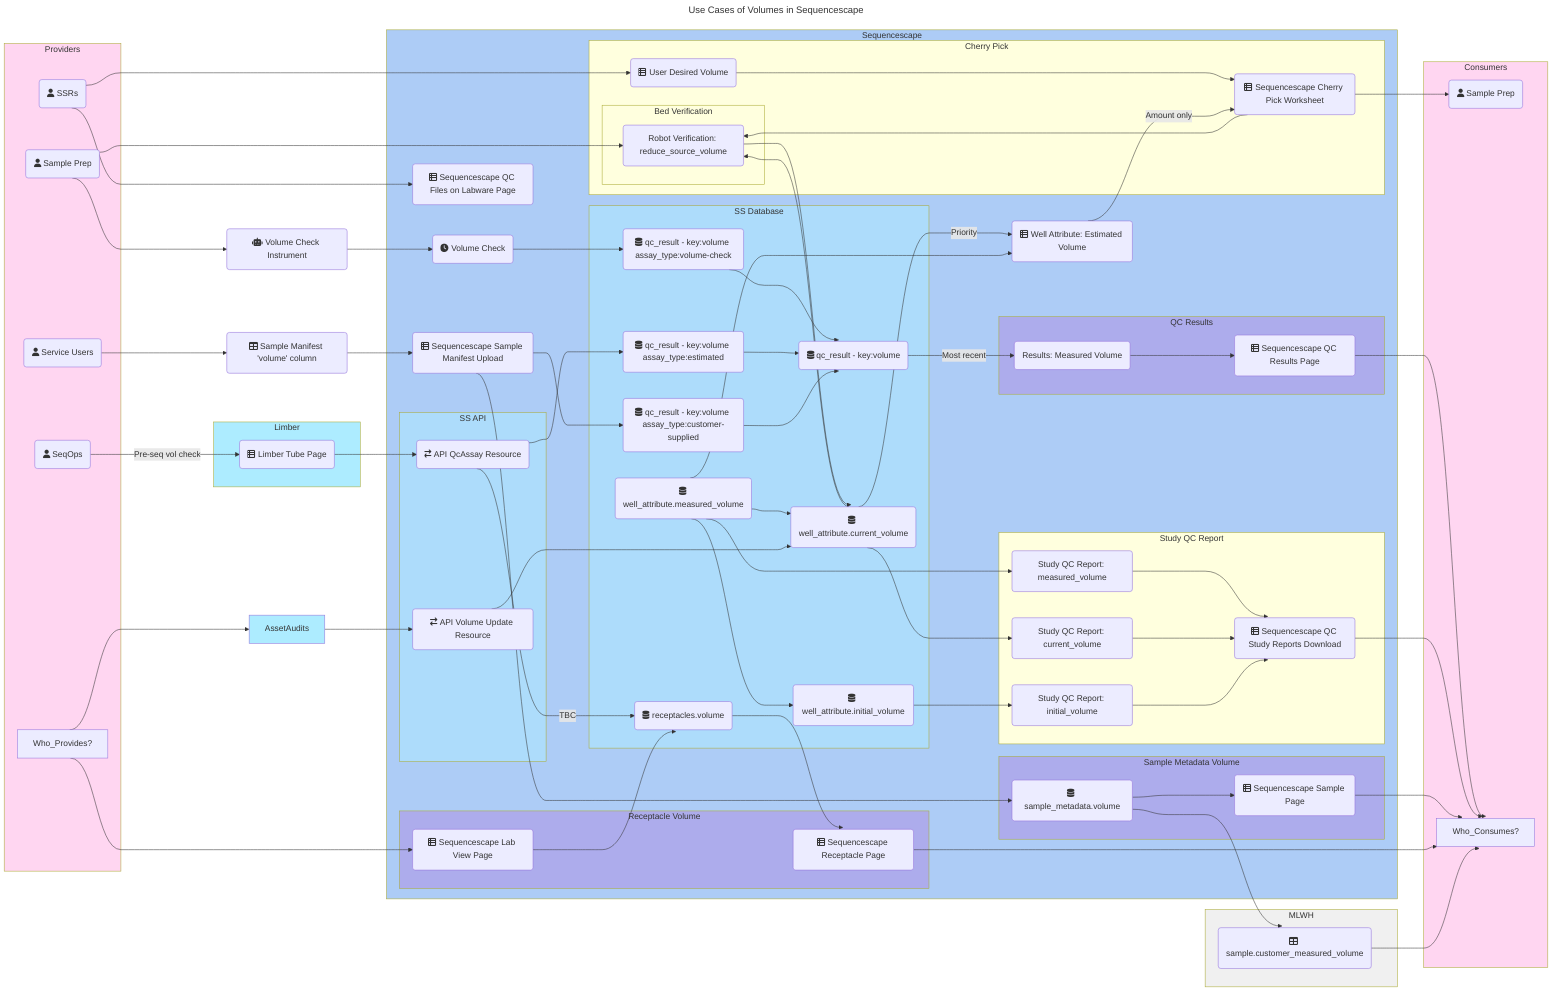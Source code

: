 ---
title: Use Cases of Volumes in Sequencescape
---
%%{ init: { 
    'flowchart': { 'curve': 'bumpX' },  
    'theme': 'default'
  }
}%%
flowchart LR
    %% Nodes
        %% Users
        User_ServiceUsers(fa:fa-user Service Users)
        User_SeqOps(fa:fa-user SeqOps)
        Provider_SamplePrep(fa:fa-user Sample Prep)
        Consumer_SamplePrep(fa:fa-user Sample Prep)
        User_VolCheckInstr(fa:fa-robot Volume Check Instrument)
        User_SSR(fa:fa-user SSRs)
        %% Interface
        Pg_LB_Tube(fa:fa-table-list Limber Tube Page)
        Pg_SS_CherryPickWorksheet(fa:fa-table-list Sequencescape Cherry Pick Worksheet)
        Pg_SS_LabView(fa:fa-table-list Sequencescape Lab View Page)
        Pg_SS_QcFileLabware(fa:fa-table-list Sequencescape QC Files on Labware Page)
        Pg_SS_QcResults(fa:fa-table-list Sequencescape QC Results Page)
        Pg_SS_QcStudyReports(fa:fa-table-list Sequencescape QC Study Reports Download)
        Pg_SS_Receptacle(fa:fa-table-list Sequencescape Receptacle Page)
        Pg_SS_Sample(fa:fa-table-list Sequencescape Sample Page)
        Pg_SS_SampleManifestUpload(fa:fa-table-list Sequencescape Sample Manifest Upload)
        %% Components
        CP_SS_DesiredVolume(fa:fa-table-list User Desired Volume)
        CP_SS_CronVolumeCheck(fa:fa-clock Volume Check)
        CP_SS_RobotVerfication(Robot Verification: reduce_source_volume)
        CP_SS_WellAttrEstVol(fa:fa-table-list Well Attribute: Estimated Volume)
        CP_SS_QcResults_MeasVol(Results: Measured Volume)
        CP_SS_StudyReports_MeasVol(Study QC Report: measured_volume)
        CP_SS_StudyReports_CurrentVol(Study QC Report: current_volume)
        CP_SS_StudyReports_InitialVol(Study QC Report: initial_volume)
        %% API
        API_SS_QcAssayResource(fa:fa-arrow-right-arrow-left API QcAssay Resource)
        API_SS_VolumeUpdateResource(fa:fa-arrow-right-arrow-left API Volume Update Resource)
        %% Data
        Mn_SampleVolCol(fa:fa-table Sample Manifest 'volume' column)
        DB_SS_ReceptaclesVol(fa:fa-database receptacles.volume)
        DB_SS_SampleMetDatVol(fa:fa-database sample_metadata.volume)
        DB_SS_QcResultVol(fa:fa-database qc_result - key:volume)
        DB_SS_QcResultVolEst(fa:fa-database qc_result - key:volume assay_type:estimated)
        DB_SS_QcResultVolChk(fa:fa-database qc_result - key:volume assay_type:volume-check)
        DB_SS_QcResultVolCusSup(fa:fa-database qc_result - key:volume assay_type:customer-supplied)
        DB_SS_WellAttrIniVol(fa:fa-database well_attribute.initial_volume)
        DB_SS_WellAttrCurrVol(fa:fa-database well_attribute.current_volume)
        DB_SS_WellAttrMeasVol(fa:fa-database well_attribute.measured_volume)
        DB_MLWH_SampleCustMeasVol(fa:fa-table sample.customer_measured_volume)

    %% Groupings of nodes
        subgraph Providers
            User_ServiceUsers
            Provider_SamplePrep
            User_SeqOps
            User_SSR
            %% User_VolCheckInstr
            Who_Provides?
        end
        subgraph Limber
            Pg_LB_Tube
        end
        subgraph Sequencescape
            CP_SS_CronVolumeCheck
            CP_SS_WellAttrEstVol
            Pg_SS_QcFileLabware
            Pg_SS_SampleManifestUpload

            subgraph Graph_SS_SMV["Sample Metadata Volume"]
                DB_SS_SampleMetDatVol
                Pg_SS_Sample
            end
            subgraph Graph_SS_RV["Receptacle Volume"]
                Pg_SS_LabView
                Pg_SS_Receptacle
            end
            subgraph Graph_SS_QC["QC Results"]
                CP_SS_QcResults_MeasVol
                Pg_SS_QcResults
            end
            subgraph Graph_SS_SR["Study QC Report"]
                CP_SS_StudyReports_MeasVol
                CP_SS_StudyReports_CurrentVol
                CP_SS_StudyReports_InitialVol
                Pg_SS_QcStudyReports
            end
            subgraph Graph_SS_CP["Cherry Pick"]
                CP_SS_DesiredVolume
                Pg_SS_CherryPickWorksheet
                subgraph Graph_SS_BedVeri["Bed Verification"]
                    CP_SS_RobotVerfication
                end
            end
            subgraph Graph_SS_DB["SS Database"]
                DB_SS_QcResultVol
                DB_SS_QcResultVolChk --> DB_SS_QcResultVol
                DB_SS_QcResultVolEst --> DB_SS_QcResultVol
                DB_SS_QcResultVolCusSup --> DB_SS_QcResultVol
                DB_SS_WellAttrMeasVol
                DB_SS_WellAttrMeasVol --> DB_SS_WellAttrIniVol
                DB_SS_WellAttrMeasVol --> DB_SS_WellAttrCurrVol
                DB_SS_ReceptaclesVol
            end
            subgraph Graph_SS_API["SS API"]
                API_SS_QcAssayResource
                API_SS_VolumeUpdateResource
            end
        end
        subgraph MLWH
            DB_MLWH_SampleCustMeasVol
        end
        subgraph Consumers
            Consumer_SamplePrep
            Who_Consumes?
        end

    %% Edge connections between nodes
        User_ServiceUsers --> Mn_SampleVolCol --> Pg_SS_SampleManifestUpload --> DB_SS_SampleMetDatVol & DB_SS_QcResultVolCusSup

        Provider_SamplePrep --> User_VolCheckInstr --> CP_SS_CronVolumeCheck --> DB_SS_QcResultVolChk
        User_SeqOps -- "Pre-seq vol check" --> Pg_LB_Tube

        Pg_LB_Tube --> API_SS_QcAssayResource
        API_SS_QcAssayResource --> DB_SS_QcResultVolEst
        API_SS_QcAssayResource -- TBC --> DB_SS_ReceptaclesVol

        Who_Provides? --> AssetAudits --> API_SS_VolumeUpdateResource --> DB_SS_WellAttrCurrVol

        DB_SS_QcResultVol -- Most recent --> CP_SS_QcResults_MeasVol --> Pg_SS_QcResults  --> Who_Consumes?
        DB_SS_WellAttrCurrVol -- Priority --> CP_SS_WellAttrEstVol
        DB_SS_WellAttrMeasVol --> CP_SS_WellAttrEstVol

        DB_SS_WellAttrMeasVol --> CP_SS_StudyReports_MeasVol --> Pg_SS_QcStudyReports
        DB_SS_WellAttrCurrVol --> CP_SS_StudyReports_CurrentVol --> Pg_SS_QcStudyReports
        DB_SS_WellAttrIniVol --> CP_SS_StudyReports_InitialVol --> Pg_SS_QcStudyReports
        Pg_SS_QcStudyReports --> Who_Consumes?

        %% Cherry Pick
        User_SSR --> CP_SS_DesiredVolume --> Pg_SS_CherryPickWorksheet --> Consumer_SamplePrep
        CP_SS_WellAttrEstVol -- Amount only --> Pg_SS_CherryPickWorksheet

        Pg_SS_CherryPickWorksheet --> CP_SS_RobotVerfication
        %% Bed Verification
        DB_SS_WellAttrCurrVol --> CP_SS_RobotVerfication --> DB_SS_WellAttrCurrVol
        Provider_SamplePrep --> CP_SS_RobotVerfication

        DB_SS_SampleMetDatVol --> Pg_SS_Sample --> Who_Consumes?
        Who_Provides? --> Pg_SS_LabView --> DB_SS_ReceptaclesVol --> Pg_SS_Receptacle --> Who_Consumes?

        DB_SS_SampleMetDatVol --> DB_MLWH_SampleCustMeasVol --> Who_Consumes?

        User_SSR --> Pg_SS_QcFileLabware

    %% Subgraph styling
        classDef Users fill:#FFD6F1;
        classDef Application fill:#adecff;
        classDef Sequencescape fill:#adccf6;
        classDef SequencescapeSub fill:#ADDCFB;
        classDef SequencescapeOrig fill:#ADACEC;
        classDef MLWH fill:#f0f0f0;

        class Providers,Consumers Users;
        class AssetAudits,Limber,MLWH Application;
        class Sequencescape Sequencescape;
        class Graph_SS_API,Graph_SS_DB SequencescapeSub;
        class Graph_SS_SMV,Graph_SS_RV,Graph_SS_QC SequencescapeOrig;
        class MLWH MLWH;